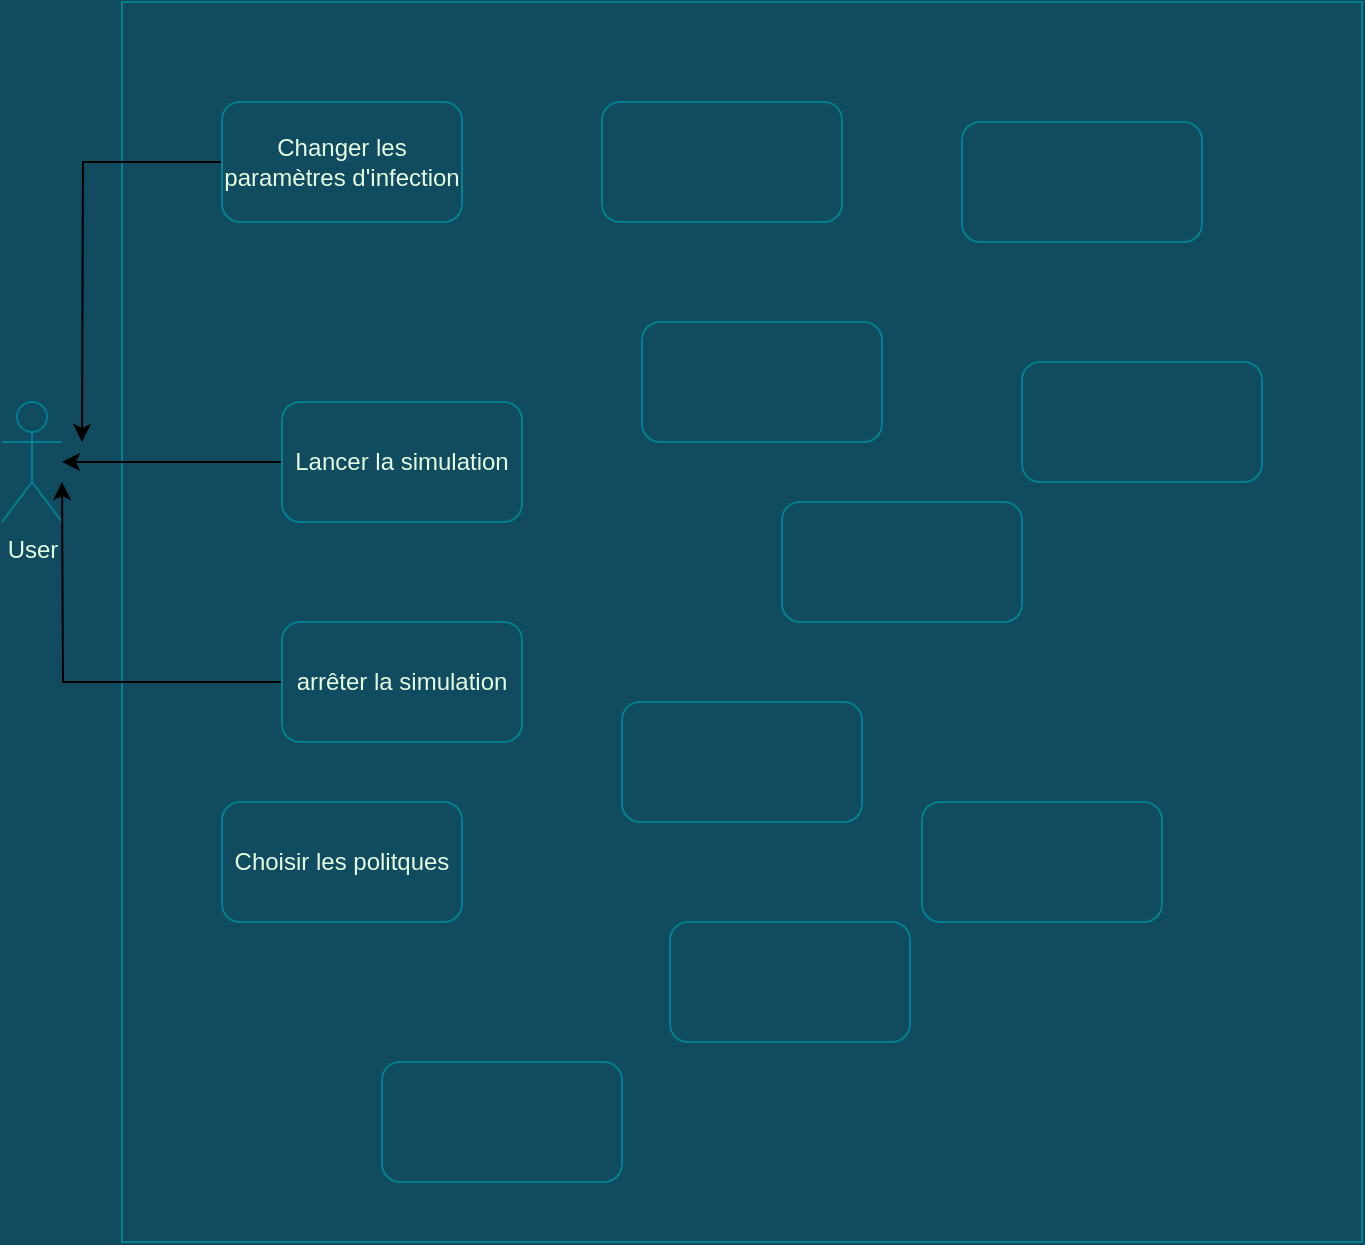<mxfile version="13.10.9" type="github">
  <diagram id="LxWzI_KoLAY_xD3F1j8h" name="Page-1">
    <mxGraphModel dx="1278" dy="547" grid="1" gridSize="10" guides="1" tooltips="1" connect="1" arrows="1" fold="1" page="1" pageScale="1" pageWidth="827" pageHeight="1169" background="#114B5F" math="0" shadow="0">
      <root>
        <mxCell id="0" />
        <mxCell id="1" parent="0" />
        <mxCell id="RWbVS4ckmjx5XI7GOgI_-1" value="User" style="shape=umlActor;verticalLabelPosition=bottom;verticalAlign=top;html=1;outlineConnect=0;strokeColor=#028090;fontColor=#E4FDE1;fillColor=none;" parent="1" vertex="1">
          <mxGeometry x="80" y="280" width="30" height="60" as="geometry" />
        </mxCell>
        <mxCell id="RWbVS4ckmjx5XI7GOgI_-2" value="" style="whiteSpace=wrap;html=1;aspect=fixed;fillColor=none;strokeColor=#028090;fontColor=#E4FDE1;" parent="1" vertex="1">
          <mxGeometry x="140" y="80" width="620" height="620" as="geometry" />
        </mxCell>
        <mxCell id="968MNjKwaKpGrapjvJAd-3" style="edgeStyle=orthogonalEdgeStyle;rounded=0;orthogonalLoop=1;jettySize=auto;html=1;exitX=0;exitY=0.5;exitDx=0;exitDy=0;" edge="1" parent="1" source="RWbVS4ckmjx5XI7GOgI_-3">
          <mxGeometry relative="1" as="geometry">
            <mxPoint x="120" y="300" as="targetPoint" />
          </mxGeometry>
        </mxCell>
        <mxCell id="RWbVS4ckmjx5XI7GOgI_-3" value="Changer les paramètres d&#39;infection" style="rounded=1;whiteSpace=wrap;html=1;fillColor=none;strokeColor=#028090;fontColor=#E4FDE1;" parent="1" vertex="1">
          <mxGeometry x="190" y="130" width="120" height="60" as="geometry" />
        </mxCell>
        <mxCell id="RWbVS4ckmjx5XI7GOgI_-4" value="" style="rounded=1;whiteSpace=wrap;html=1;fillColor=none;strokeColor=#028090;fontColor=#E4FDE1;" parent="1" vertex="1">
          <mxGeometry x="470" y="330" width="120" height="60" as="geometry" />
        </mxCell>
        <mxCell id="RWbVS4ckmjx5XI7GOgI_-5" value="Choisir les politques" style="rounded=1;whiteSpace=wrap;html=1;fillColor=none;strokeColor=#028090;fontColor=#E4FDE1;" parent="1" vertex="1">
          <mxGeometry x="190" y="480" width="120" height="60" as="geometry" />
        </mxCell>
        <mxCell id="RWbVS4ckmjx5XI7GOgI_-6" value="" style="rounded=1;whiteSpace=wrap;html=1;fillColor=none;strokeColor=#028090;fontColor=#E4FDE1;" parent="1" vertex="1">
          <mxGeometry x="540" y="480" width="120" height="60" as="geometry" />
        </mxCell>
        <mxCell id="RWbVS4ckmjx5XI7GOgI_-7" value="" style="rounded=1;whiteSpace=wrap;html=1;fillColor=none;strokeColor=#028090;fontColor=#E4FDE1;" parent="1" vertex="1">
          <mxGeometry x="560" y="140" width="120" height="60" as="geometry" />
        </mxCell>
        <mxCell id="RWbVS4ckmjx5XI7GOgI_-8" value="" style="rounded=1;whiteSpace=wrap;html=1;fillColor=none;strokeColor=#028090;fontColor=#E4FDE1;" parent="1" vertex="1">
          <mxGeometry x="380" y="130" width="120" height="60" as="geometry" />
        </mxCell>
        <mxCell id="RWbVS4ckmjx5XI7GOgI_-9" value="" style="rounded=1;whiteSpace=wrap;html=1;fillColor=none;strokeColor=#028090;fontColor=#E4FDE1;" parent="1" vertex="1">
          <mxGeometry x="390" y="430" width="120" height="60" as="geometry" />
        </mxCell>
        <mxCell id="RWbVS4ckmjx5XI7GOgI_-10" value="" style="rounded=1;whiteSpace=wrap;html=1;fillColor=none;strokeColor=#028090;fontColor=#E4FDE1;" parent="1" vertex="1">
          <mxGeometry x="400" y="240" width="120" height="60" as="geometry" />
        </mxCell>
        <mxCell id="RWbVS4ckmjx5XI7GOgI_-11" value="" style="rounded=1;whiteSpace=wrap;html=1;fillColor=none;strokeColor=#028090;fontColor=#E4FDE1;" parent="1" vertex="1">
          <mxGeometry x="414" y="540" width="120" height="60" as="geometry" />
        </mxCell>
        <mxCell id="968MNjKwaKpGrapjvJAd-1" style="edgeStyle=orthogonalEdgeStyle;rounded=0;orthogonalLoop=1;jettySize=auto;html=1;exitX=0;exitY=0.5;exitDx=0;exitDy=0;" edge="1" parent="1" source="RWbVS4ckmjx5XI7GOgI_-12" target="RWbVS4ckmjx5XI7GOgI_-1">
          <mxGeometry relative="1" as="geometry" />
        </mxCell>
        <mxCell id="RWbVS4ckmjx5XI7GOgI_-12" value="Lancer la simulation" style="rounded=1;whiteSpace=wrap;html=1;fillColor=none;strokeColor=#028090;fontColor=#E4FDE1;" parent="1" vertex="1">
          <mxGeometry x="220" y="280" width="120" height="60" as="geometry" />
        </mxCell>
        <mxCell id="RWbVS4ckmjx5XI7GOgI_-13" value="" style="rounded=1;whiteSpace=wrap;html=1;fillColor=none;strokeColor=#028090;fontColor=#E4FDE1;" parent="1" vertex="1">
          <mxGeometry x="270" y="610" width="120" height="60" as="geometry" />
        </mxCell>
        <mxCell id="968MNjKwaKpGrapjvJAd-2" style="edgeStyle=orthogonalEdgeStyle;rounded=0;orthogonalLoop=1;jettySize=auto;html=1;exitX=0;exitY=0.5;exitDx=0;exitDy=0;" edge="1" parent="1" source="RWbVS4ckmjx5XI7GOgI_-14">
          <mxGeometry relative="1" as="geometry">
            <mxPoint x="110" y="320" as="targetPoint" />
          </mxGeometry>
        </mxCell>
        <mxCell id="RWbVS4ckmjx5XI7GOgI_-14" value="arrêter la simulation" style="rounded=1;whiteSpace=wrap;html=1;fillColor=none;strokeColor=#028090;fontColor=#E4FDE1;" parent="1" vertex="1">
          <mxGeometry x="220" y="390" width="120" height="60" as="geometry" />
        </mxCell>
        <mxCell id="RWbVS4ckmjx5XI7GOgI_-15" value="" style="rounded=1;whiteSpace=wrap;html=1;fillColor=none;strokeColor=#028090;fontColor=#E4FDE1;" parent="1" vertex="1">
          <mxGeometry x="590" y="260" width="120" height="60" as="geometry" />
        </mxCell>
      </root>
    </mxGraphModel>
  </diagram>
</mxfile>

